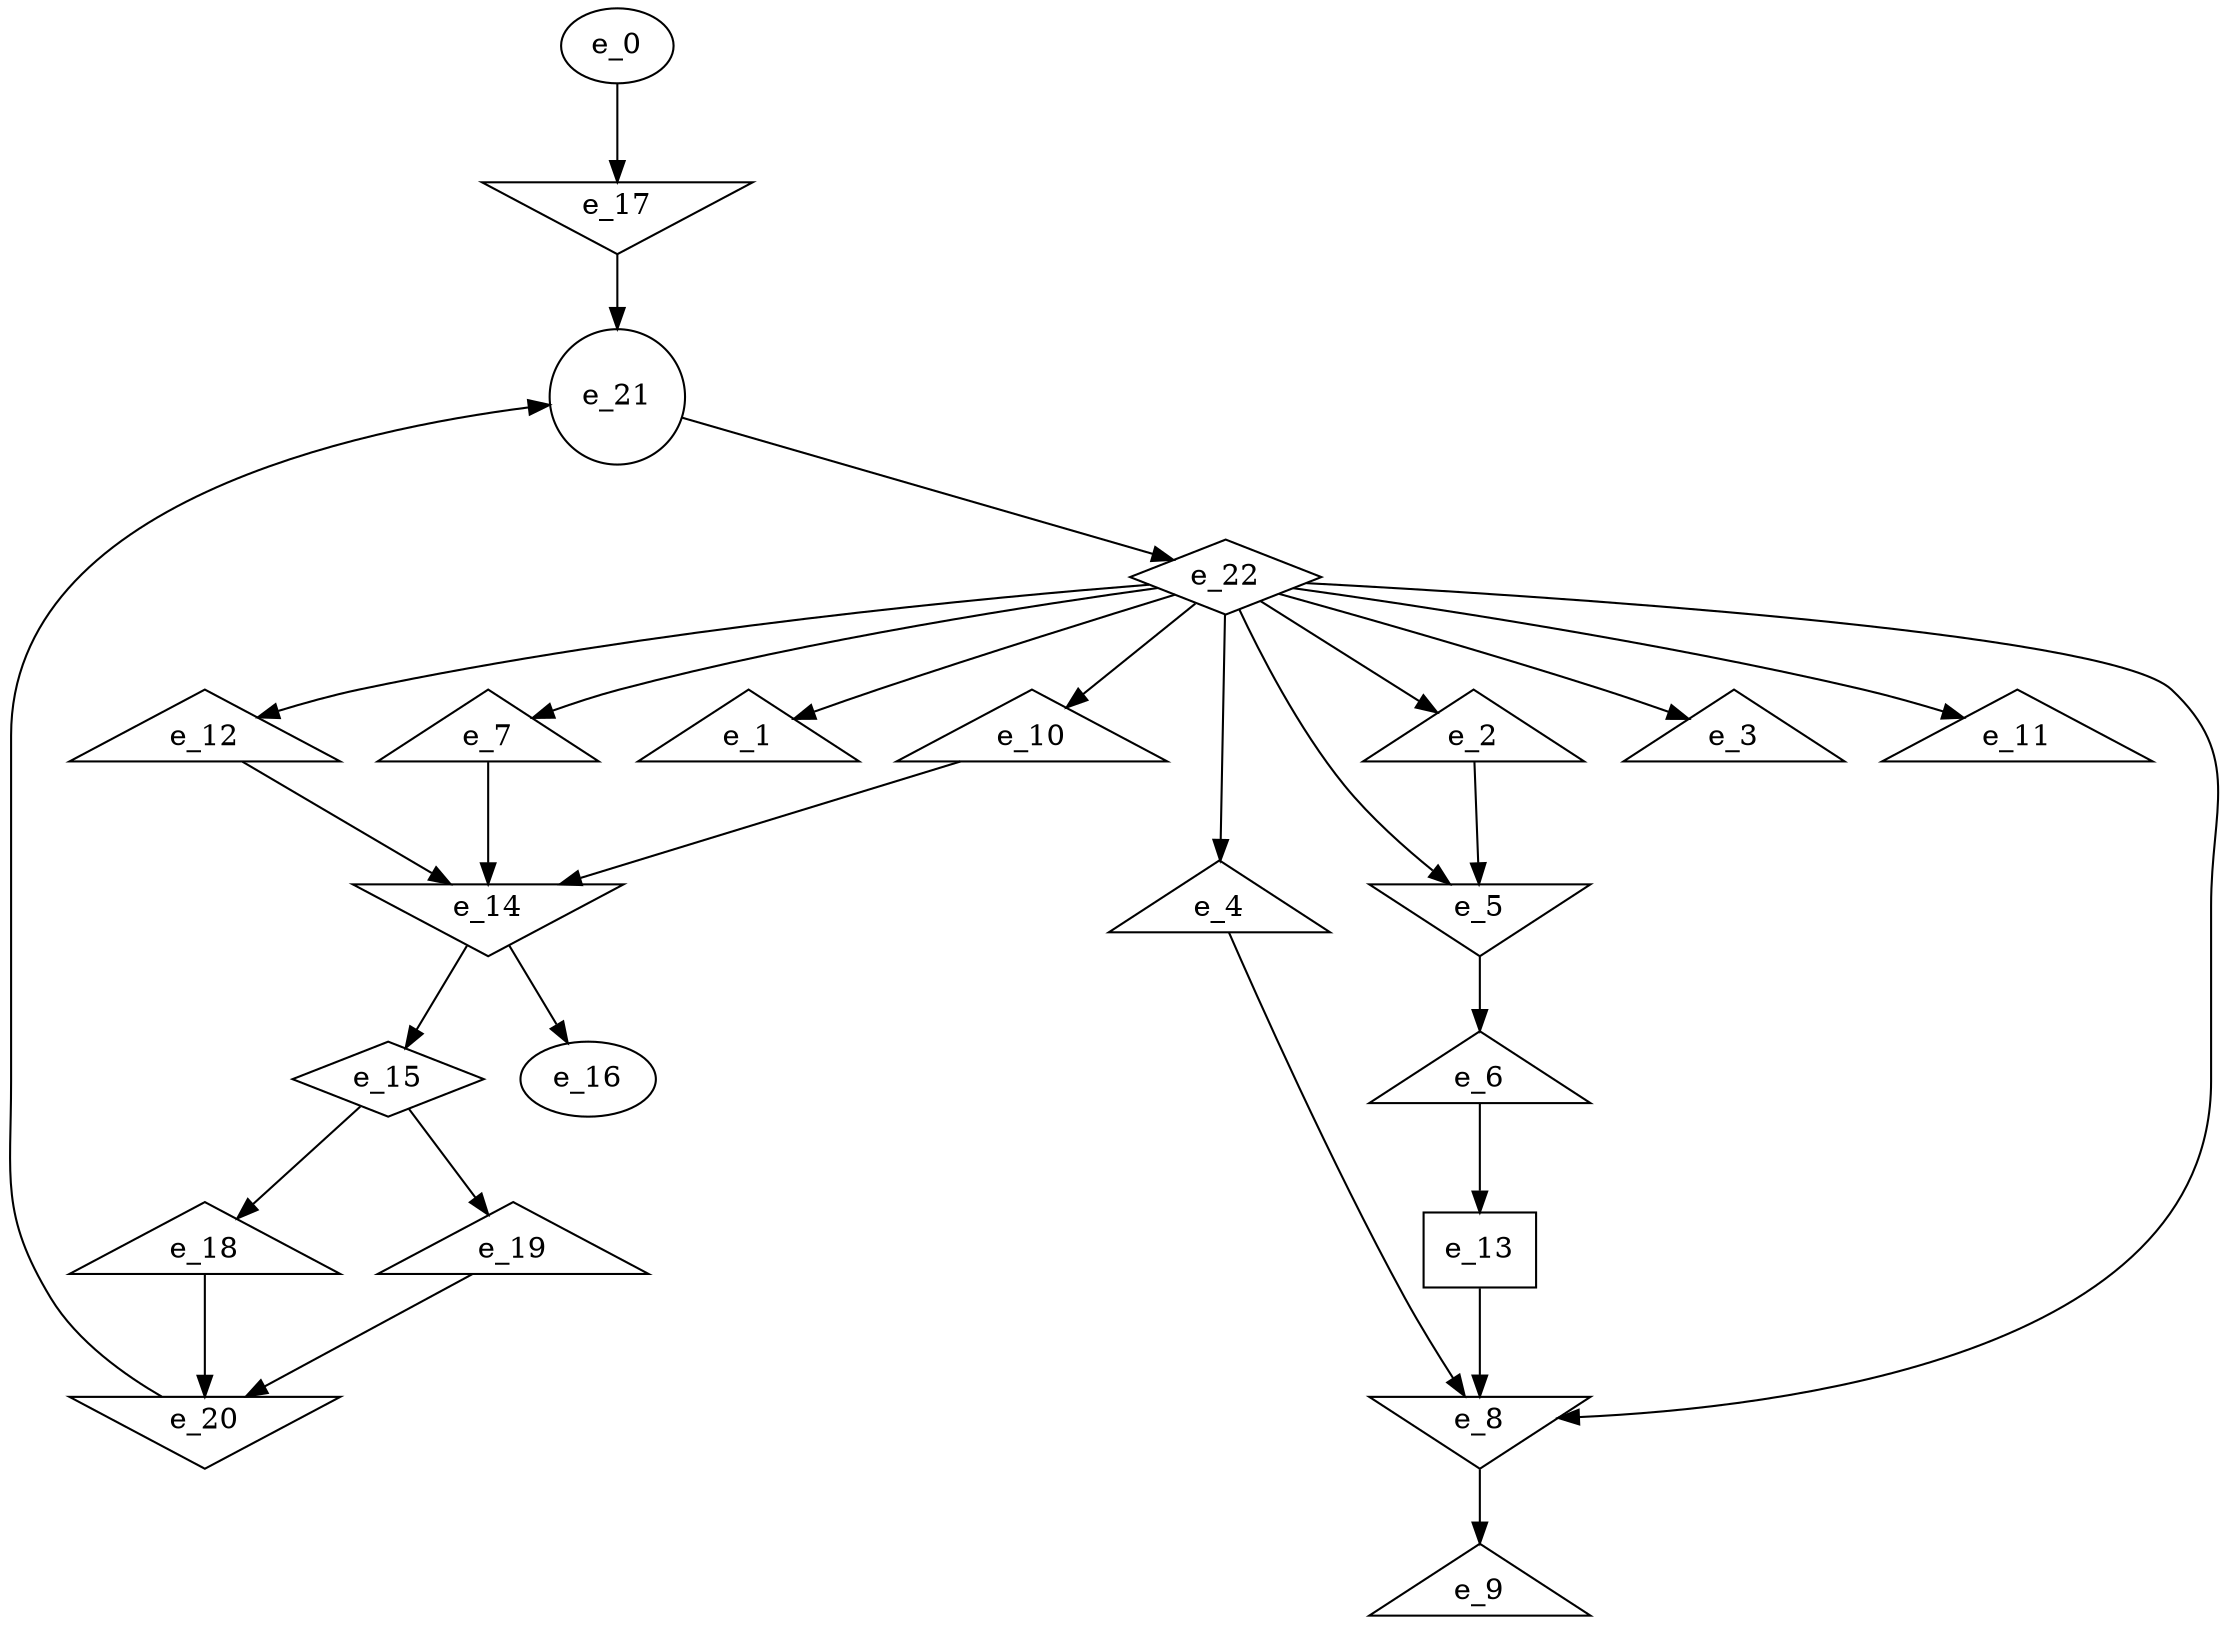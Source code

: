 digraph control_path {
  e_0: entry_node : n ;
  e_1 [shape = triangle];
  e_2 [shape = triangle];
  e_3 [shape = triangle];
  e_4 [shape = triangle];
  e_5 [shape = invtriangle];
  e_6 [shape = triangle];
  e_7 [shape = triangle];
  e_8 [shape = invtriangle];
  e_9 [shape = triangle];
  e_10 [shape = triangle];
  e_11 [shape = triangle];
  e_12 [shape = triangle];
  e_13 [shape = dot];
  e_14 [shape = invtriangle];
  e_15 [shape = diamond];
  e_16: exit_node : s ;
  e_17 [shape = invtriangle];
  e_18 [shape = triangle];
  e_19 [shape = triangle];
  e_20 [shape = invtriangle];
  e_21 [shape = circle];
  e_22 [shape = diamond];
  e_22 -> e_1;
  e_22 -> e_2;
  e_22 -> e_3;
  e_22 -> e_4;
  e_22 -> e_5;
  e_2 -> e_5;
  e_5 -> e_6;
  e_22 -> e_7;
  e_22 -> e_8;
  e_4 -> e_8;
  e_13 -> e_8;
  e_8 -> e_9;
  e_22 -> e_10;
  e_22 -> e_11;
  e_22 -> e_12;
  e_6 -> e_13;
  e_10 -> e_14;
  e_7 -> e_14;
  e_12 -> e_14;
  e_14 -> e_15;
  e_14 -> e_16;
  e_0 -> e_17;
  e_15 -> e_18;
  e_15 -> e_19;
  e_18 -> e_20;
  e_19 -> e_20;
  e_20 -> e_21;
  e_17 -> e_21;
  e_21 -> e_22;
}

